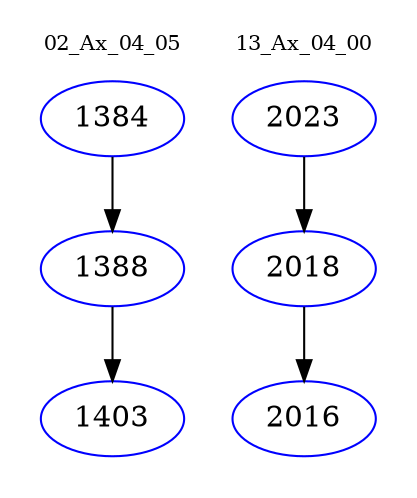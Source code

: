 digraph{
subgraph cluster_0 {
color = white
label = "02_Ax_04_05";
fontsize=10;
T0_1384 [label="1384", color="blue"]
T0_1384 -> T0_1388 [color="black"]
T0_1388 [label="1388", color="blue"]
T0_1388 -> T0_1403 [color="black"]
T0_1403 [label="1403", color="blue"]
}
subgraph cluster_1 {
color = white
label = "13_Ax_04_00";
fontsize=10;
T1_2023 [label="2023", color="blue"]
T1_2023 -> T1_2018 [color="black"]
T1_2018 [label="2018", color="blue"]
T1_2018 -> T1_2016 [color="black"]
T1_2016 [label="2016", color="blue"]
}
}
